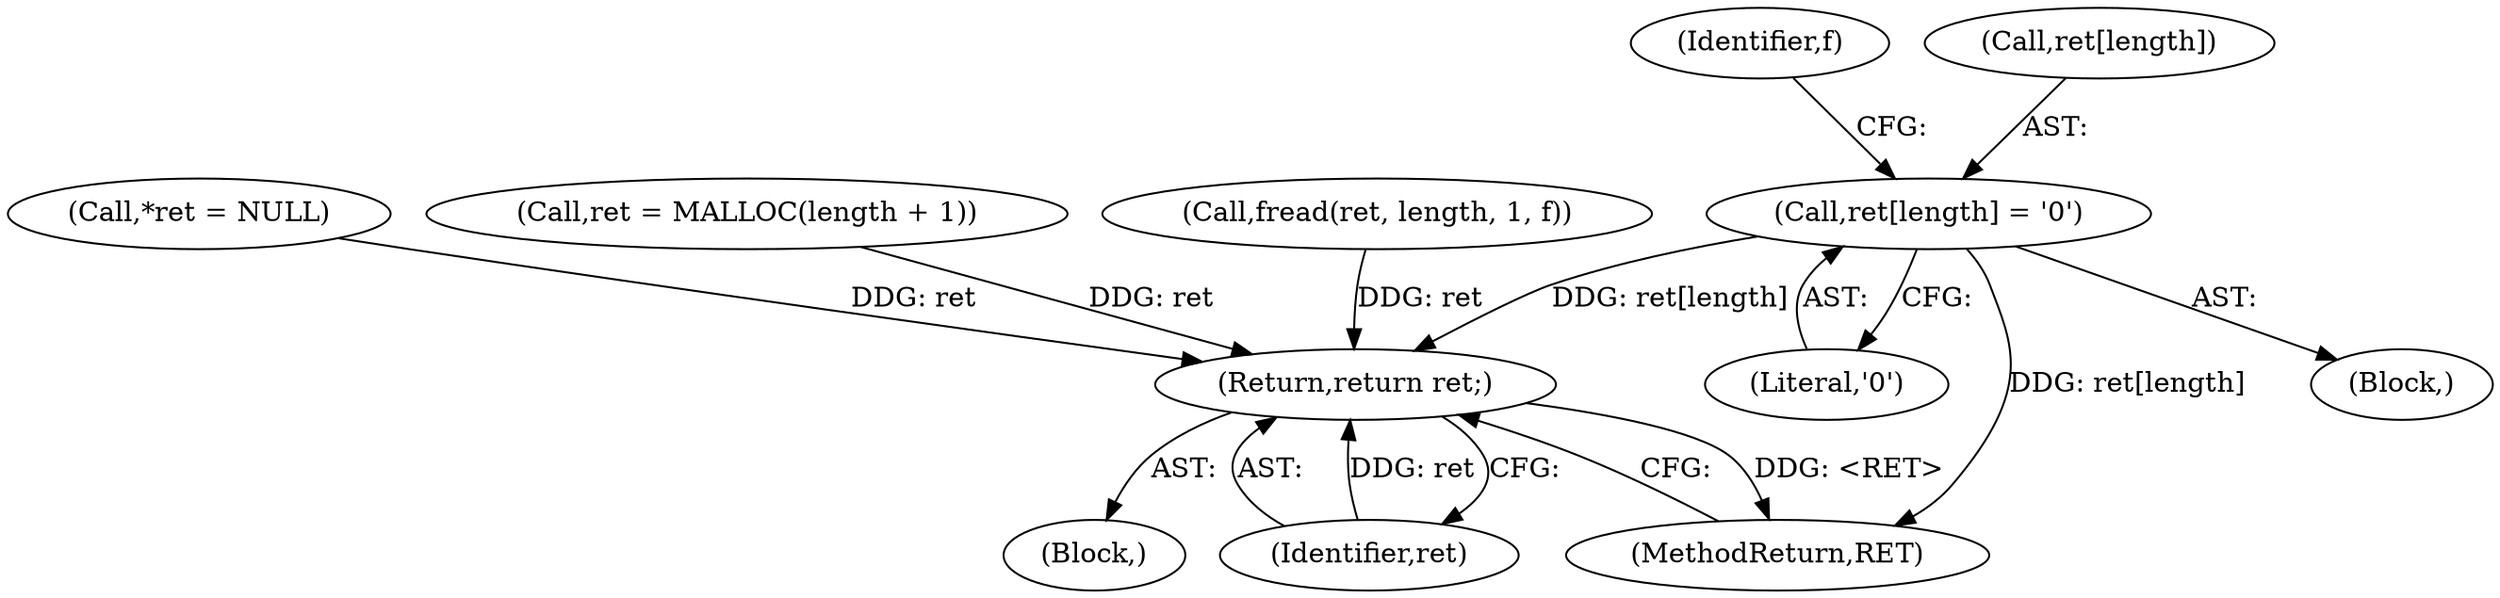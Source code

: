 digraph "0_keepalived_04f2d32871bb3b11d7dc024039952f2fe2750306_2@array" {
"1000154" [label="(Call,ret[length] = '\0')"];
"1000166" [label="(Return,return ret;)"];
"1000158" [label="(Literal,'\0')"];
"1000165" [label="(Identifier,f)"];
"1000155" [label="(Call,ret[length])"];
"1000166" [label="(Return,return ret;)"];
"1000154" [label="(Call,ret[length] = '\0')"];
"1000140" [label="(Block,)"];
"1000168" [label="(MethodReturn,RET)"];
"1000107" [label="(Call,*ret = NULL)"];
"1000132" [label="(Call,ret = MALLOC(length + 1))"];
"1000103" [label="(Block,)"];
"1000167" [label="(Identifier,ret)"];
"1000143" [label="(Call,fread(ret, length, 1, f))"];
"1000154" -> "1000140"  [label="AST: "];
"1000154" -> "1000158"  [label="CFG: "];
"1000155" -> "1000154"  [label="AST: "];
"1000158" -> "1000154"  [label="AST: "];
"1000165" -> "1000154"  [label="CFG: "];
"1000154" -> "1000168"  [label="DDG: ret[length]"];
"1000154" -> "1000166"  [label="DDG: ret[length]"];
"1000166" -> "1000103"  [label="AST: "];
"1000166" -> "1000167"  [label="CFG: "];
"1000167" -> "1000166"  [label="AST: "];
"1000168" -> "1000166"  [label="CFG: "];
"1000166" -> "1000168"  [label="DDG: <RET>"];
"1000167" -> "1000166"  [label="DDG: ret"];
"1000107" -> "1000166"  [label="DDG: ret"];
"1000132" -> "1000166"  [label="DDG: ret"];
"1000143" -> "1000166"  [label="DDG: ret"];
}

